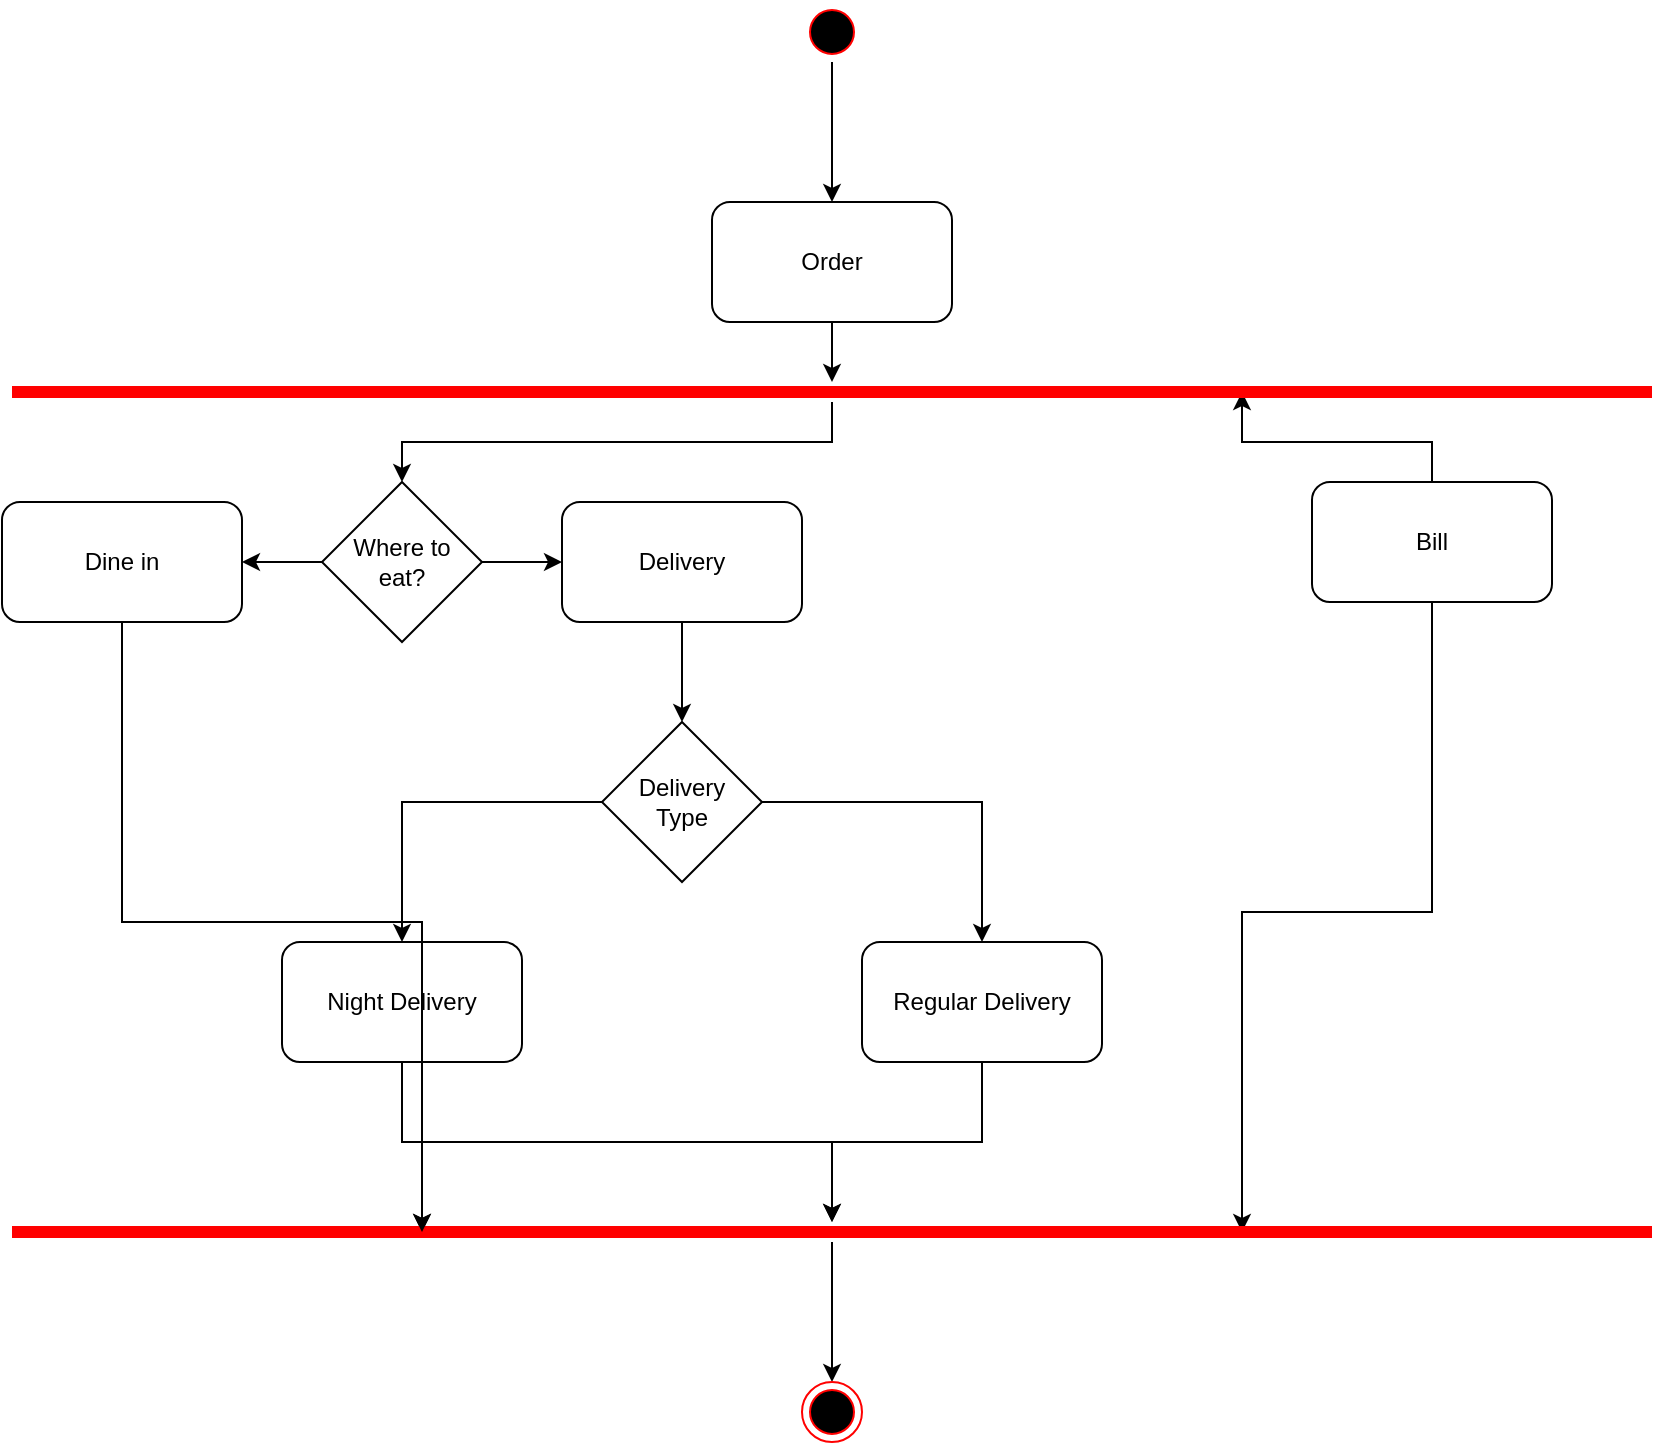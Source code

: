 <mxfile version="21.0.4" type="device"><diagram name="Page-1" id="t-3d199WSABLoAnNvWoL"><mxGraphModel dx="1176" dy="605" grid="1" gridSize="10" guides="1" tooltips="1" connect="1" arrows="1" fold="1" page="1" pageScale="1" pageWidth="850" pageHeight="1100" math="0" shadow="0"><root><mxCell id="0"/><mxCell id="1" parent="0"/><mxCell id="-_g1vBC7LbDbrIdwns0y-25" style="edgeStyle=orthogonalEdgeStyle;rounded=0;orthogonalLoop=1;jettySize=auto;html=1;" edge="1" parent="1" source="-_g1vBC7LbDbrIdwns0y-1" target="-_g1vBC7LbDbrIdwns0y-21"><mxGeometry relative="1" as="geometry"/></mxCell><mxCell id="-_g1vBC7LbDbrIdwns0y-1" value="Order" style="rounded=1;whiteSpace=wrap;html=1;" vertex="1" parent="1"><mxGeometry x="370" y="110" width="120" height="60" as="geometry"/></mxCell><mxCell id="-_g1vBC7LbDbrIdwns0y-24" style="edgeStyle=orthogonalEdgeStyle;rounded=0;orthogonalLoop=1;jettySize=auto;html=1;entryX=0.75;entryY=0.5;entryDx=0;entryDy=0;entryPerimeter=0;" edge="1" parent="1" source="-_g1vBC7LbDbrIdwns0y-2" target="-_g1vBC7LbDbrIdwns0y-21"><mxGeometry relative="1" as="geometry"/></mxCell><mxCell id="-_g1vBC7LbDbrIdwns0y-36" style="edgeStyle=orthogonalEdgeStyle;rounded=0;orthogonalLoop=1;jettySize=auto;html=1;entryX=0.75;entryY=0.5;entryDx=0;entryDy=0;entryPerimeter=0;" edge="1" parent="1" source="-_g1vBC7LbDbrIdwns0y-2" target="-_g1vBC7LbDbrIdwns0y-9"><mxGeometry relative="1" as="geometry"/></mxCell><mxCell id="-_g1vBC7LbDbrIdwns0y-2" value="Bill" style="rounded=1;whiteSpace=wrap;html=1;" vertex="1" parent="1"><mxGeometry x="670" y="250" width="120" height="60" as="geometry"/></mxCell><mxCell id="-_g1vBC7LbDbrIdwns0y-27" style="edgeStyle=orthogonalEdgeStyle;rounded=0;orthogonalLoop=1;jettySize=auto;html=1;entryX=0;entryY=0.5;entryDx=0;entryDy=0;" edge="1" parent="1" source="-_g1vBC7LbDbrIdwns0y-3" target="-_g1vBC7LbDbrIdwns0y-17"><mxGeometry relative="1" as="geometry"/></mxCell><mxCell id="-_g1vBC7LbDbrIdwns0y-28" style="edgeStyle=orthogonalEdgeStyle;rounded=0;orthogonalLoop=1;jettySize=auto;html=1;" edge="1" parent="1" source="-_g1vBC7LbDbrIdwns0y-3" target="-_g1vBC7LbDbrIdwns0y-18"><mxGeometry relative="1" as="geometry"/></mxCell><mxCell id="-_g1vBC7LbDbrIdwns0y-3" value="Where to&lt;br&gt;eat?" style="rhombus;whiteSpace=wrap;html=1;" vertex="1" parent="1"><mxGeometry x="175" y="250" width="80" height="80" as="geometry"/></mxCell><mxCell id="-_g1vBC7LbDbrIdwns0y-30" style="edgeStyle=orthogonalEdgeStyle;rounded=0;orthogonalLoop=1;jettySize=auto;html=1;entryX=0.5;entryY=0;entryDx=0;entryDy=0;" edge="1" parent="1" source="-_g1vBC7LbDbrIdwns0y-4" target="-_g1vBC7LbDbrIdwns0y-7"><mxGeometry relative="1" as="geometry"/></mxCell><mxCell id="-_g1vBC7LbDbrIdwns0y-31" style="edgeStyle=orthogonalEdgeStyle;rounded=0;orthogonalLoop=1;jettySize=auto;html=1;" edge="1" parent="1" source="-_g1vBC7LbDbrIdwns0y-4" target="-_g1vBC7LbDbrIdwns0y-8"><mxGeometry relative="1" as="geometry"/></mxCell><mxCell id="-_g1vBC7LbDbrIdwns0y-4" value="Delivery&lt;br&gt;Type" style="rhombus;whiteSpace=wrap;html=1;" vertex="1" parent="1"><mxGeometry x="315" y="370" width="80" height="80" as="geometry"/></mxCell><mxCell id="-_g1vBC7LbDbrIdwns0y-33" style="edgeStyle=orthogonalEdgeStyle;rounded=0;orthogonalLoop=1;jettySize=auto;html=1;entryX=0.25;entryY=0.5;entryDx=0;entryDy=0;entryPerimeter=0;" edge="1" parent="1" source="-_g1vBC7LbDbrIdwns0y-7" target="-_g1vBC7LbDbrIdwns0y-9"><mxGeometry relative="1" as="geometry"/></mxCell><mxCell id="-_g1vBC7LbDbrIdwns0y-35" style="edgeStyle=orthogonalEdgeStyle;rounded=0;orthogonalLoop=1;jettySize=auto;html=1;" edge="1" parent="1" source="-_g1vBC7LbDbrIdwns0y-7" target="-_g1vBC7LbDbrIdwns0y-9"><mxGeometry relative="1" as="geometry"/></mxCell><mxCell id="-_g1vBC7LbDbrIdwns0y-7" value="Night Delivery" style="rounded=1;whiteSpace=wrap;html=1;" vertex="1" parent="1"><mxGeometry x="155" y="480" width="120" height="60" as="geometry"/></mxCell><mxCell id="-_g1vBC7LbDbrIdwns0y-32" style="edgeStyle=orthogonalEdgeStyle;rounded=0;orthogonalLoop=1;jettySize=auto;html=1;" edge="1" parent="1" source="-_g1vBC7LbDbrIdwns0y-8" target="-_g1vBC7LbDbrIdwns0y-9"><mxGeometry relative="1" as="geometry"/></mxCell><mxCell id="-_g1vBC7LbDbrIdwns0y-8" value="Regular Delivery" style="rounded=1;whiteSpace=wrap;html=1;" vertex="1" parent="1"><mxGeometry x="445" y="480" width="120" height="60" as="geometry"/></mxCell><mxCell id="-_g1vBC7LbDbrIdwns0y-26" style="edgeStyle=orthogonalEdgeStyle;rounded=0;orthogonalLoop=1;jettySize=auto;html=1;entryX=0.5;entryY=0;entryDx=0;entryDy=0;" edge="1" parent="1" source="-_g1vBC7LbDbrIdwns0y-9" target="-_g1vBC7LbDbrIdwns0y-13"><mxGeometry relative="1" as="geometry"/></mxCell><mxCell id="-_g1vBC7LbDbrIdwns0y-9" value="" style="shape=line;html=1;strokeWidth=6;strokeColor=#ff0000;" vertex="1" parent="1"><mxGeometry x="20" y="620" width="820" height="10" as="geometry"/></mxCell><mxCell id="-_g1vBC7LbDbrIdwns0y-13" value="" style="ellipse;html=1;shape=endState;fillColor=#000000;strokeColor=#ff0000;" vertex="1" parent="1"><mxGeometry x="415" y="700" width="30" height="30" as="geometry"/></mxCell><mxCell id="-_g1vBC7LbDbrIdwns0y-16" style="edgeStyle=orthogonalEdgeStyle;rounded=0;orthogonalLoop=1;jettySize=auto;html=1;entryX=0.5;entryY=0;entryDx=0;entryDy=0;" edge="1" parent="1" source="-_g1vBC7LbDbrIdwns0y-14" target="-_g1vBC7LbDbrIdwns0y-1"><mxGeometry relative="1" as="geometry"/></mxCell><mxCell id="-_g1vBC7LbDbrIdwns0y-14" value="" style="ellipse;html=1;shape=startState;fillColor=#000000;strokeColor=#ff0000;" vertex="1" parent="1"><mxGeometry x="415" y="10" width="30" height="30" as="geometry"/></mxCell><mxCell id="-_g1vBC7LbDbrIdwns0y-29" style="edgeStyle=orthogonalEdgeStyle;rounded=0;orthogonalLoop=1;jettySize=auto;html=1;" edge="1" parent="1" source="-_g1vBC7LbDbrIdwns0y-17" target="-_g1vBC7LbDbrIdwns0y-4"><mxGeometry relative="1" as="geometry"/></mxCell><mxCell id="-_g1vBC7LbDbrIdwns0y-17" value="Delivery" style="rounded=1;whiteSpace=wrap;html=1;" vertex="1" parent="1"><mxGeometry x="295" y="260" width="120" height="60" as="geometry"/></mxCell><mxCell id="-_g1vBC7LbDbrIdwns0y-34" style="edgeStyle=orthogonalEdgeStyle;rounded=0;orthogonalLoop=1;jettySize=auto;html=1;entryX=0.25;entryY=0.5;entryDx=0;entryDy=0;entryPerimeter=0;" edge="1" parent="1" source="-_g1vBC7LbDbrIdwns0y-18" target="-_g1vBC7LbDbrIdwns0y-9"><mxGeometry relative="1" as="geometry"/></mxCell><mxCell id="-_g1vBC7LbDbrIdwns0y-18" value="Dine in" style="rounded=1;whiteSpace=wrap;html=1;" vertex="1" parent="1"><mxGeometry x="15" y="260" width="120" height="60" as="geometry"/></mxCell><mxCell id="-_g1vBC7LbDbrIdwns0y-23" style="edgeStyle=orthogonalEdgeStyle;rounded=0;orthogonalLoop=1;jettySize=auto;html=1;entryX=0.5;entryY=0;entryDx=0;entryDy=0;" edge="1" parent="1" source="-_g1vBC7LbDbrIdwns0y-21" target="-_g1vBC7LbDbrIdwns0y-3"><mxGeometry relative="1" as="geometry"/></mxCell><mxCell id="-_g1vBC7LbDbrIdwns0y-21" value="" style="shape=line;html=1;strokeWidth=6;strokeColor=#ff0000;" vertex="1" parent="1"><mxGeometry x="20" y="200" width="820" height="10" as="geometry"/></mxCell></root></mxGraphModel></diagram></mxfile>